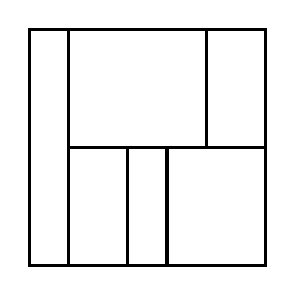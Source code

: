 \begin{tikzpicture}[very thick, scale=.5]
    \draw (0,0) rectangle (1,6);
    \draw (1,3) rectangle (9/2,6);
    \draw (9/2,3) rectangle (6,6);
    \draw (1,0) rectangle (5/2,3);
    \draw (5/2,0) rectangle (7/2,3);
    \draw (7/2,0) rectangle (6,3);
\end{tikzpicture}
